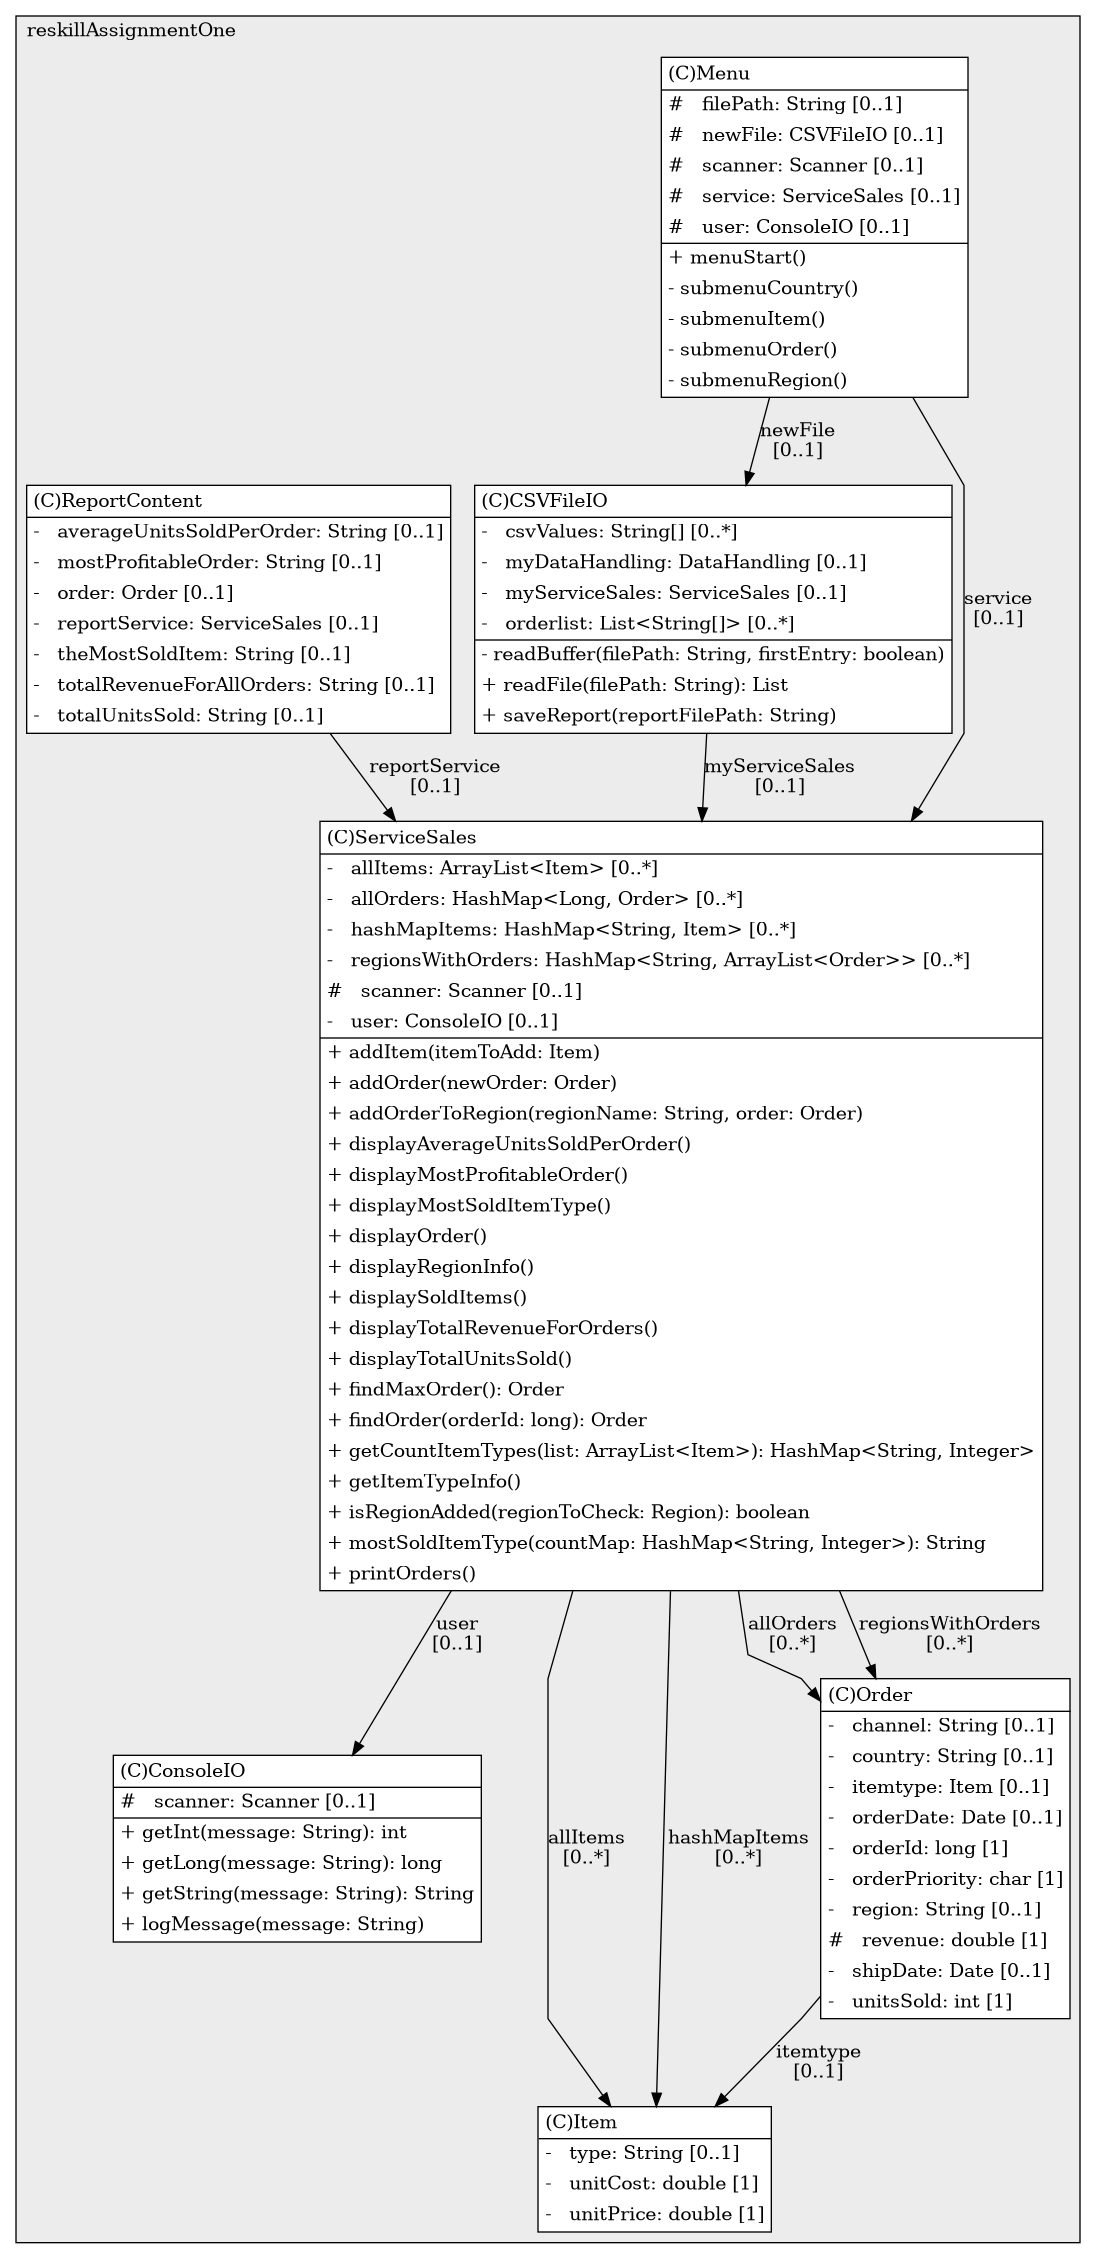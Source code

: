 @startuml

/' diagram meta data start
config=StructureConfiguration;
{
  "projectClassification": {
    "searchMode": "OpenProject", // OpenProject, AllProjects
    "includedProjects": "",
    "pathEndKeywords": "*.impl",
    "isClientPath": "",
    "isClientName": "",
    "isTestPath": "",
    "isTestName": "",
    "isMappingPath": "",
    "isMappingName": "",
    "isDataAccessPath": "",
    "isDataAccessName": "",
    "isDataStructurePath": "",
    "isDataStructureName": "",
    "isInterfaceStructuresPath": "",
    "isInterfaceStructuresName": "",
    "isEntryPointPath": "",
    "isEntryPointName": ""
  },
  "graphRestriction": {
    "classPackageExcludeFilter": "",
    "classPackageIncludeFilter": "",
    "classNameExcludeFilter": "",
    "classNameIncludeFilter": "",
    "methodNameExcludeFilter": "",
    "methodNameIncludeFilter": "",
    "removeByInheritance": "", // inheritance/annotation based filtering is done in a second step
    "removeByAnnotation": "",
    "removeByClassPackage": "", // cleanup the graph after inheritance/annotation based filtering is done
    "removeByClassName": "",
    "cutMappings": false,
    "cutEnum": true,
    "cutTests": true,
    "cutClient": true,
    "cutDataAccess": false,
    "cutInterfaceStructures": false,
    "cutDataStructures": false,
    "cutGetterAndSetter": true,
    "cutConstructors": true
  },
  "graphTraversal": {
    "forwardDepth": 6,
    "backwardDepth": 6,
    "classPackageExcludeFilter": "",
    "classPackageIncludeFilter": "",
    "classNameExcludeFilter": "",
    "classNameIncludeFilter": "",
    "methodNameExcludeFilter": "",
    "methodNameIncludeFilter": "",
    "hideMappings": false,
    "hideDataStructures": false,
    "hidePrivateMethods": true,
    "hideInterfaceCalls": true, // indirection: implementation -> interface (is hidden) -> implementation
    "onlyShowApplicationEntryPoints": false // root node is included
  },
  "details": {
    "aggregation": "GroupByClass", // ByClass, GroupByClass, None
    "showClassGenericTypes": true,
    "showMethods": true,
    "showMethodParameterNames": true,
    "showMethodParameterTypes": true,
    "showMethodReturnType": true,
    "showPackageLevels": 2,
    "showDetailedClassStructure": true
  },
  "rootClass": "reskillAssignmentOne.ServiceSales"
}
diagram meta data end '/



digraph g {
    rankdir="TB"
    splines=polyline
    

'nodes 
subgraph cluster_1583048453 { 
   	label=reskillAssignmentOne
	labeljust=l
	fillcolor="#ececec"
	style=filled
   
   CSVFileIO1583048453[
	label=<<TABLE BORDER="1" CELLBORDER="0" CELLPADDING="4" CELLSPACING="0">
<TR><TD ALIGN="LEFT" >(C)CSVFileIO</TD></TR>
<HR/>
<TR><TD ALIGN="LEFT" >-   csvValues: String[] [0..*]</TD></TR>
<TR><TD ALIGN="LEFT" >-   myDataHandling: DataHandling [0..1]</TD></TR>
<TR><TD ALIGN="LEFT" >-   myServiceSales: ServiceSales [0..1]</TD></TR>
<TR><TD ALIGN="LEFT" >-   orderlist: List&lt;String[]&gt; [0..*]</TD></TR>
<HR/>
<TR><TD ALIGN="LEFT" >- readBuffer(filePath: String, firstEntry: boolean)</TD></TR>
<TR><TD ALIGN="LEFT" >+ readFile(filePath: String): List</TD></TR>
<TR><TD ALIGN="LEFT" >+ saveReport(reportFilePath: String)</TD></TR>
</TABLE>>
	style=filled
	margin=0
	shape=plaintext
	fillcolor="#FFFFFF"
];

ConsoleIO1583048453[
	label=<<TABLE BORDER="1" CELLBORDER="0" CELLPADDING="4" CELLSPACING="0">
<TR><TD ALIGN="LEFT" >(C)ConsoleIO</TD></TR>
<HR/>
<TR><TD ALIGN="LEFT" >#   scanner: Scanner [0..1]</TD></TR>
<HR/>
<TR><TD ALIGN="LEFT" >+ getInt(message: String): int</TD></TR>
<TR><TD ALIGN="LEFT" >+ getLong(message: String): long</TD></TR>
<TR><TD ALIGN="LEFT" >+ getString(message: String): String</TD></TR>
<TR><TD ALIGN="LEFT" >+ logMessage(message: String)</TD></TR>
</TABLE>>
	style=filled
	margin=0
	shape=plaintext
	fillcolor="#FFFFFF"
];

Item1583048453[
	label=<<TABLE BORDER="1" CELLBORDER="0" CELLPADDING="4" CELLSPACING="0">
<TR><TD ALIGN="LEFT" >(C)Item</TD></TR>
<HR/>
<TR><TD ALIGN="LEFT" >-   type: String [0..1]</TD></TR>
<TR><TD ALIGN="LEFT" >-   unitCost: double [1]</TD></TR>
<TR><TD ALIGN="LEFT" >-   unitPrice: double [1]</TD></TR>
</TABLE>>
	style=filled
	margin=0
	shape=plaintext
	fillcolor="#FFFFFF"
];

Menu1583048453[
	label=<<TABLE BORDER="1" CELLBORDER="0" CELLPADDING="4" CELLSPACING="0">
<TR><TD ALIGN="LEFT" >(C)Menu</TD></TR>
<HR/>
<TR><TD ALIGN="LEFT" >#   filePath: String [0..1]</TD></TR>
<TR><TD ALIGN="LEFT" >#   newFile: CSVFileIO [0..1]</TD></TR>
<TR><TD ALIGN="LEFT" >#   scanner: Scanner [0..1]</TD></TR>
<TR><TD ALIGN="LEFT" >#   service: ServiceSales [0..1]</TD></TR>
<TR><TD ALIGN="LEFT" >#   user: ConsoleIO [0..1]</TD></TR>
<HR/>
<TR><TD ALIGN="LEFT" >+ menuStart()</TD></TR>
<TR><TD ALIGN="LEFT" >- submenuCountry()</TD></TR>
<TR><TD ALIGN="LEFT" >- submenuItem()</TD></TR>
<TR><TD ALIGN="LEFT" >- submenuOrder()</TD></TR>
<TR><TD ALIGN="LEFT" >- submenuRegion()</TD></TR>
</TABLE>>
	style=filled
	margin=0
	shape=plaintext
	fillcolor="#FFFFFF"
];

Order1583048453[
	label=<<TABLE BORDER="1" CELLBORDER="0" CELLPADDING="4" CELLSPACING="0">
<TR><TD ALIGN="LEFT" >(C)Order</TD></TR>
<HR/>
<TR><TD ALIGN="LEFT" >-   channel: String [0..1]</TD></TR>
<TR><TD ALIGN="LEFT" >-   country: String [0..1]</TD></TR>
<TR><TD ALIGN="LEFT" >-   itemtype: Item [0..1]</TD></TR>
<TR><TD ALIGN="LEFT" >-   orderDate: Date [0..1]</TD></TR>
<TR><TD ALIGN="LEFT" >-   orderId: long [1]</TD></TR>
<TR><TD ALIGN="LEFT" >-   orderPriority: char [1]</TD></TR>
<TR><TD ALIGN="LEFT" >-   region: String [0..1]</TD></TR>
<TR><TD ALIGN="LEFT" >#   revenue: double [1]</TD></TR>
<TR><TD ALIGN="LEFT" >-   shipDate: Date [0..1]</TD></TR>
<TR><TD ALIGN="LEFT" >-   unitsSold: int [1]</TD></TR>
</TABLE>>
	style=filled
	margin=0
	shape=plaintext
	fillcolor="#FFFFFF"
];

ReportContent1583048453[
	label=<<TABLE BORDER="1" CELLBORDER="0" CELLPADDING="4" CELLSPACING="0">
<TR><TD ALIGN="LEFT" >(C)ReportContent</TD></TR>
<HR/>
<TR><TD ALIGN="LEFT" >-   averageUnitsSoldPerOrder: String [0..1]</TD></TR>
<TR><TD ALIGN="LEFT" >-   mostProfitableOrder: String [0..1]</TD></TR>
<TR><TD ALIGN="LEFT" >-   order: Order [0..1]</TD></TR>
<TR><TD ALIGN="LEFT" >-   reportService: ServiceSales [0..1]</TD></TR>
<TR><TD ALIGN="LEFT" >-   theMostSoldItem: String [0..1]</TD></TR>
<TR><TD ALIGN="LEFT" >-   totalRevenueForAllOrders: String [0..1]</TD></TR>
<TR><TD ALIGN="LEFT" >-   totalUnitsSold: String [0..1]</TD></TR>
</TABLE>>
	style=filled
	margin=0
	shape=plaintext
	fillcolor="#FFFFFF"
];

ServiceSales1583048453[
	label=<<TABLE BORDER="1" CELLBORDER="0" CELLPADDING="4" CELLSPACING="0">
<TR><TD ALIGN="LEFT" >(C)ServiceSales</TD></TR>
<HR/>
<TR><TD ALIGN="LEFT" >-   allItems: ArrayList&lt;Item&gt; [0..*]</TD></TR>
<TR><TD ALIGN="LEFT" >-   allOrders: HashMap&lt;Long, Order&gt; [0..*]</TD></TR>
<TR><TD ALIGN="LEFT" >-   hashMapItems: HashMap&lt;String, Item&gt; [0..*]</TD></TR>
<TR><TD ALIGN="LEFT" >-   regionsWithOrders: HashMap&lt;String, ArrayList&lt;Order&gt;&gt; [0..*]</TD></TR>
<TR><TD ALIGN="LEFT" >#   scanner: Scanner [0..1]</TD></TR>
<TR><TD ALIGN="LEFT" >-   user: ConsoleIO [0..1]</TD></TR>
<HR/>
<TR><TD ALIGN="LEFT" >+ addItem(itemToAdd: Item)</TD></TR>
<TR><TD ALIGN="LEFT" >+ addOrder(newOrder: Order)</TD></TR>
<TR><TD ALIGN="LEFT" >+ addOrderToRegion(regionName: String, order: Order)</TD></TR>
<TR><TD ALIGN="LEFT" >+ displayAverageUnitsSoldPerOrder()</TD></TR>
<TR><TD ALIGN="LEFT" >+ displayMostProfitableOrder()</TD></TR>
<TR><TD ALIGN="LEFT" >+ displayMostSoldItemType()</TD></TR>
<TR><TD ALIGN="LEFT" >+ displayOrder()</TD></TR>
<TR><TD ALIGN="LEFT" >+ displayRegionInfo()</TD></TR>
<TR><TD ALIGN="LEFT" >+ displaySoldItems()</TD></TR>
<TR><TD ALIGN="LEFT" >+ displayTotalRevenueForOrders()</TD></TR>
<TR><TD ALIGN="LEFT" >+ displayTotalUnitsSold()</TD></TR>
<TR><TD ALIGN="LEFT" >+ findMaxOrder(): Order</TD></TR>
<TR><TD ALIGN="LEFT" >+ findOrder(orderId: long): Order</TD></TR>
<TR><TD ALIGN="LEFT" >+ getCountItemTypes(list: ArrayList&lt;Item&gt;): HashMap&lt;String, Integer&gt;</TD></TR>
<TR><TD ALIGN="LEFT" >+ getItemTypeInfo()</TD></TR>
<TR><TD ALIGN="LEFT" >+ isRegionAdded(regionToCheck: Region): boolean</TD></TR>
<TR><TD ALIGN="LEFT" >+ mostSoldItemType(countMap: HashMap&lt;String, Integer&gt;): String</TD></TR>
<TR><TD ALIGN="LEFT" >+ printOrders()</TD></TR>
</TABLE>>
	style=filled
	margin=0
	shape=plaintext
	fillcolor="#FFFFFF"
];
} 

'edges    
CSVFileIO1583048453 -> ServiceSales1583048453[label="myServiceSales
[0..1]"];
Menu1583048453 -> CSVFileIO1583048453[label="newFile
[0..1]"];
Menu1583048453 -> ServiceSales1583048453[label="service
[0..1]"];
Order1583048453 -> Item1583048453[label="itemtype
[0..1]"];
ReportContent1583048453 -> ServiceSales1583048453[label="reportService
[0..1]"];
ServiceSales1583048453 -> ConsoleIO1583048453[label="user
[0..1]"];
ServiceSales1583048453 -> Item1583048453[label="allItems
[0..*]"];
ServiceSales1583048453 -> Item1583048453[label="hashMapItems
[0..*]"];
ServiceSales1583048453 -> Order1583048453[label="allOrders
[0..*]"];
ServiceSales1583048453 -> Order1583048453[label="regionsWithOrders
[0..*]"];
    
}
@enduml